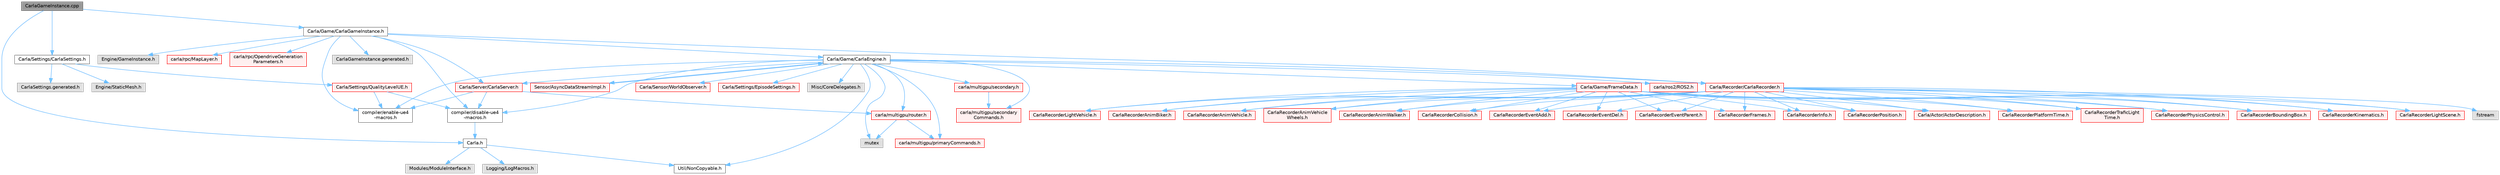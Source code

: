 digraph "CarlaGameInstance.cpp"
{
 // INTERACTIVE_SVG=YES
 // LATEX_PDF_SIZE
  bgcolor="transparent";
  edge [fontname=Helvetica,fontsize=10,labelfontname=Helvetica,labelfontsize=10];
  node [fontname=Helvetica,fontsize=10,shape=box,height=0.2,width=0.4];
  Node1 [id="Node000001",label="CarlaGameInstance.cpp",height=0.2,width=0.4,color="gray40", fillcolor="grey60", style="filled", fontcolor="black",tooltip=" "];
  Node1 -> Node2 [id="edge1_Node000001_Node000002",color="steelblue1",style="solid",tooltip=" "];
  Node2 [id="Node000002",label="Carla.h",height=0.2,width=0.4,color="grey40", fillcolor="white", style="filled",URL="$d7/d7d/Carla_8h.html",tooltip=" "];
  Node2 -> Node3 [id="edge2_Node000002_Node000003",color="steelblue1",style="solid",tooltip=" "];
  Node3 [id="Node000003",label="Util/NonCopyable.h",height=0.2,width=0.4,color="grey40", fillcolor="white", style="filled",URL="$d4/d57/Unreal_2CarlaUE4_2Plugins_2Carla_2Source_2Carla_2Util_2NonCopyable_8h.html",tooltip=" "];
  Node2 -> Node4 [id="edge3_Node000002_Node000004",color="steelblue1",style="solid",tooltip=" "];
  Node4 [id="Node000004",label="Logging/LogMacros.h",height=0.2,width=0.4,color="grey60", fillcolor="#E0E0E0", style="filled",tooltip=" "];
  Node2 -> Node5 [id="edge4_Node000002_Node000005",color="steelblue1",style="solid",tooltip=" "];
  Node5 [id="Node000005",label="Modules/ModuleInterface.h",height=0.2,width=0.4,color="grey60", fillcolor="#E0E0E0", style="filled",tooltip=" "];
  Node1 -> Node6 [id="edge5_Node000001_Node000006",color="steelblue1",style="solid",tooltip=" "];
  Node6 [id="Node000006",label="Carla/Game/CarlaGameInstance.h",height=0.2,width=0.4,color="grey40", fillcolor="white", style="filled",URL="$d2/dba/CarlaGameInstance_8h.html",tooltip=" "];
  Node6 -> Node7 [id="edge6_Node000006_Node000007",color="steelblue1",style="solid",tooltip=" "];
  Node7 [id="Node000007",label="Engine/GameInstance.h",height=0.2,width=0.4,color="grey60", fillcolor="#E0E0E0", style="filled",tooltip=" "];
  Node6 -> Node8 [id="edge7_Node000006_Node000008",color="steelblue1",style="solid",tooltip=" "];
  Node8 [id="Node000008",label="Carla/Game/CarlaEngine.h",height=0.2,width=0.4,color="grey40", fillcolor="white", style="filled",URL="$d0/d11/CarlaEngine_8h.html",tooltip=" "];
  Node8 -> Node9 [id="edge8_Node000008_Node000009",color="steelblue1",style="solid",tooltip=" "];
  Node9 [id="Node000009",label="Carla/Recorder/CarlaRecorder.h",height=0.2,width=0.4,color="red", fillcolor="#FFF0F0", style="filled",URL="$d9/d6a/CarlaRecorder_8h.html",tooltip=" "];
  Node9 -> Node10 [id="edge9_Node000009_Node000010",color="steelblue1",style="solid",tooltip=" "];
  Node10 [id="Node000010",label="fstream",height=0.2,width=0.4,color="grey60", fillcolor="#E0E0E0", style="filled",tooltip=" "];
  Node9 -> Node11 [id="edge10_Node000009_Node000011",color="steelblue1",style="solid",tooltip=" "];
  Node11 [id="Node000011",label="Carla/Actor/ActorDescription.h",height=0.2,width=0.4,color="red", fillcolor="#FFF0F0", style="filled",URL="$d4/de6/Unreal_2CarlaUE4_2Plugins_2Carla_2Source_2Carla_2Actor_2ActorDescription_8h.html",tooltip=" "];
  Node9 -> Node19 [id="edge11_Node000009_Node000019",color="steelblue1",style="solid",tooltip=" "];
  Node19 [id="Node000019",label="CarlaRecorderTraficLight\lTime.h",height=0.2,width=0.4,color="red", fillcolor="#FFF0F0", style="filled",URL="$d0/de7/CarlaRecorderTraficLightTime_8h.html",tooltip=" "];
  Node9 -> Node22 [id="edge12_Node000009_Node000022",color="steelblue1",style="solid",tooltip=" "];
  Node22 [id="Node000022",label="CarlaRecorderPhysicsControl.h",height=0.2,width=0.4,color="red", fillcolor="#FFF0F0", style="filled",URL="$d3/d34/CarlaRecorderPhysicsControl_8h.html",tooltip=" "];
  Node9 -> Node27 [id="edge13_Node000009_Node000027",color="steelblue1",style="solid",tooltip=" "];
  Node27 [id="Node000027",label="CarlaRecorderPlatformTime.h",height=0.2,width=0.4,color="red", fillcolor="#FFF0F0", style="filled",URL="$d0/de8/CarlaRecorderPlatformTime_8h.html",tooltip=" "];
  Node9 -> Node29 [id="edge14_Node000009_Node000029",color="steelblue1",style="solid",tooltip=" "];
  Node29 [id="Node000029",label="CarlaRecorderBoundingBox.h",height=0.2,width=0.4,color="red", fillcolor="#FFF0F0", style="filled",URL="$d1/deb/CarlaRecorderBoundingBox_8h.html",tooltip=" "];
  Node9 -> Node30 [id="edge15_Node000009_Node000030",color="steelblue1",style="solid",tooltip=" "];
  Node30 [id="Node000030",label="CarlaRecorderKinematics.h",height=0.2,width=0.4,color="red", fillcolor="#FFF0F0", style="filled",URL="$d1/de3/CarlaRecorderKinematics_8h.html",tooltip=" "];
  Node9 -> Node31 [id="edge16_Node000009_Node000031",color="steelblue1",style="solid",tooltip=" "];
  Node31 [id="Node000031",label="CarlaRecorderLightScene.h",height=0.2,width=0.4,color="red", fillcolor="#FFF0F0", style="filled",URL="$d9/dc8/CarlaRecorderLightScene_8h.html",tooltip=" "];
  Node9 -> Node33 [id="edge17_Node000009_Node000033",color="steelblue1",style="solid",tooltip=" "];
  Node33 [id="Node000033",label="CarlaRecorderLightVehicle.h",height=0.2,width=0.4,color="red", fillcolor="#FFF0F0", style="filled",URL="$de/da8/CarlaRecorderLightVehicle_8h.html",tooltip=" "];
  Node9 -> Node34 [id="edge18_Node000009_Node000034",color="steelblue1",style="solid",tooltip=" "];
  Node34 [id="Node000034",label="CarlaRecorderAnimVehicle.h",height=0.2,width=0.4,color="red", fillcolor="#FFF0F0", style="filled",URL="$d6/d44/CarlaRecorderAnimVehicle_8h.html",tooltip=" "];
  Node9 -> Node35 [id="edge19_Node000009_Node000035",color="steelblue1",style="solid",tooltip=" "];
  Node35 [id="Node000035",label="CarlaRecorderAnimVehicle\lWheels.h",height=0.2,width=0.4,color="red", fillcolor="#FFF0F0", style="filled",URL="$d0/d5c/CarlaRecorderAnimVehicleWheels_8h.html",tooltip=" "];
  Node9 -> Node72 [id="edge20_Node000009_Node000072",color="steelblue1",style="solid",tooltip=" "];
  Node72 [id="Node000072",label="CarlaRecorderAnimWalker.h",height=0.2,width=0.4,color="red", fillcolor="#FFF0F0", style="filled",URL="$d3/d60/CarlaRecorderAnimWalker_8h.html",tooltip=" "];
  Node9 -> Node73 [id="edge21_Node000009_Node000073",color="steelblue1",style="solid",tooltip=" "];
  Node73 [id="Node000073",label="CarlaRecorderAnimBiker.h",height=0.2,width=0.4,color="red", fillcolor="#FFF0F0", style="filled",URL="$d6/dda/CarlaRecorderAnimBiker_8h.html",tooltip=" "];
  Node9 -> Node74 [id="edge22_Node000009_Node000074",color="steelblue1",style="solid",tooltip=" "];
  Node74 [id="Node000074",label="CarlaRecorderCollision.h",height=0.2,width=0.4,color="red", fillcolor="#FFF0F0", style="filled",URL="$df/d06/CarlaRecorderCollision_8h.html",tooltip=" "];
  Node9 -> Node76 [id="edge23_Node000009_Node000076",color="steelblue1",style="solid",tooltip=" "];
  Node76 [id="Node000076",label="CarlaRecorderEventAdd.h",height=0.2,width=0.4,color="red", fillcolor="#FFF0F0", style="filled",URL="$d0/d0e/CarlaRecorderEventAdd_8h.html",tooltip=" "];
  Node9 -> Node77 [id="edge24_Node000009_Node000077",color="steelblue1",style="solid",tooltip=" "];
  Node77 [id="Node000077",label="CarlaRecorderEventDel.h",height=0.2,width=0.4,color="red", fillcolor="#FFF0F0", style="filled",URL="$d7/d4c/CarlaRecorderEventDel_8h.html",tooltip=" "];
  Node9 -> Node78 [id="edge25_Node000009_Node000078",color="steelblue1",style="solid",tooltip=" "];
  Node78 [id="Node000078",label="CarlaRecorderEventParent.h",height=0.2,width=0.4,color="red", fillcolor="#FFF0F0", style="filled",URL="$d0/dc2/CarlaRecorderEventParent_8h.html",tooltip=" "];
  Node9 -> Node79 [id="edge26_Node000009_Node000079",color="steelblue1",style="solid",tooltip=" "];
  Node79 [id="Node000079",label="CarlaRecorderFrames.h",height=0.2,width=0.4,color="red", fillcolor="#FFF0F0", style="filled",URL="$dc/dfc/CarlaRecorderFrames_8h.html",tooltip=" "];
  Node9 -> Node80 [id="edge27_Node000009_Node000080",color="steelblue1",style="solid",tooltip=" "];
  Node80 [id="Node000080",label="CarlaRecorderInfo.h",height=0.2,width=0.4,color="red", fillcolor="#FFF0F0", style="filled",URL="$df/de9/CarlaRecorderInfo_8h.html",tooltip=" "];
  Node9 -> Node83 [id="edge28_Node000009_Node000083",color="steelblue1",style="solid",tooltip=" "];
  Node83 [id="Node000083",label="CarlaRecorderPosition.h",height=0.2,width=0.4,color="red", fillcolor="#FFF0F0", style="filled",URL="$dc/d20/CarlaRecorderPosition_8h.html",tooltip=" "];
  Node8 -> Node94 [id="edge29_Node000008_Node000094",color="steelblue1",style="solid",tooltip=" "];
  Node94 [id="Node000094",label="Carla/Sensor/WorldObserver.h",height=0.2,width=0.4,color="red", fillcolor="#FFF0F0", style="filled",URL="$d8/deb/WorldObserver_8h.html",tooltip=" "];
  Node8 -> Node210 [id="edge30_Node000008_Node000210",color="steelblue1",style="solid",tooltip=" "];
  Node210 [id="Node000210",label="Carla/Server/CarlaServer.h",height=0.2,width=0.4,color="red", fillcolor="#FFF0F0", style="filled",URL="$d0/d35/CarlaServer_8h.html",tooltip=" "];
  Node210 -> Node13 [id="edge31_Node000210_Node000013",color="steelblue1",style="solid",tooltip=" "];
  Node13 [id="Node000013",label="compiler/disable-ue4\l-macros.h",height=0.2,width=0.4,color="grey40", fillcolor="white", style="filled",URL="$d2/d02/disable-ue4-macros_8h.html",tooltip=" "];
  Node13 -> Node2 [id="edge32_Node000013_Node000002",color="steelblue1",style="solid",tooltip=" "];
  Node210 -> Node232 [id="edge33_Node000210_Node000232",color="steelblue1",style="solid",tooltip=" "];
  Node232 [id="Node000232",label="carla/multigpu/router.h",height=0.2,width=0.4,color="red", fillcolor="#FFF0F0", style="filled",URL="$da/db7/router_8h.html",tooltip=" "];
  Node232 -> Node241 [id="edge34_Node000232_Node000241",color="steelblue1",style="solid",tooltip=" "];
  Node241 [id="Node000241",label="carla/multigpu/primaryCommands.h",height=0.2,width=0.4,color="red", fillcolor="#FFF0F0", style="filled",URL="$dd/dbf/primaryCommands_8h.html",tooltip=" "];
  Node232 -> Node206 [id="edge35_Node000232_Node000206",color="steelblue1",style="solid",tooltip=" "];
  Node206 [id="Node000206",label="mutex",height=0.2,width=0.4,color="grey60", fillcolor="#E0E0E0", style="filled",tooltip=" "];
  Node210 -> Node16 [id="edge36_Node000210_Node000016",color="steelblue1",style="solid",tooltip=" "];
  Node16 [id="Node000016",label="compiler/enable-ue4\l-macros.h",height=0.2,width=0.4,color="grey40", fillcolor="white", style="filled",URL="$d9/da2/enable-ue4-macros_8h.html",tooltip=" "];
  Node8 -> Node247 [id="edge37_Node000008_Node000247",color="steelblue1",style="solid",tooltip=" "];
  Node247 [id="Node000247",label="Carla/Settings/EpisodeSettings.h",height=0.2,width=0.4,color="red", fillcolor="#FFF0F0", style="filled",URL="$d8/d64/Unreal_2CarlaUE4_2Plugins_2Carla_2Source_2Carla_2Settings_2EpisodeSettings_8h.html",tooltip=" "];
  Node8 -> Node3 [id="edge38_Node000008_Node000003",color="steelblue1",style="solid",tooltip=" "];
  Node8 -> Node249 [id="edge39_Node000008_Node000249",color="steelblue1",style="solid",tooltip=" "];
  Node249 [id="Node000249",label="Carla/Game/FrameData.h",height=0.2,width=0.4,color="red", fillcolor="#FFF0F0", style="filled",URL="$d2/df1/FrameData_8h.html",tooltip=" "];
  Node249 -> Node19 [id="edge40_Node000249_Node000019",color="steelblue1",style="solid",tooltip=" "];
  Node249 -> Node22 [id="edge41_Node000249_Node000022",color="steelblue1",style="solid",tooltip=" "];
  Node249 -> Node27 [id="edge42_Node000249_Node000027",color="steelblue1",style="solid",tooltip=" "];
  Node249 -> Node29 [id="edge43_Node000249_Node000029",color="steelblue1",style="solid",tooltip=" "];
  Node249 -> Node30 [id="edge44_Node000249_Node000030",color="steelblue1",style="solid",tooltip=" "];
  Node249 -> Node31 [id="edge45_Node000249_Node000031",color="steelblue1",style="solid",tooltip=" "];
  Node249 -> Node33 [id="edge46_Node000249_Node000033",color="steelblue1",style="solid",tooltip=" "];
  Node249 -> Node34 [id="edge47_Node000249_Node000034",color="steelblue1",style="solid",tooltip=" "];
  Node249 -> Node35 [id="edge48_Node000249_Node000035",color="steelblue1",style="solid",tooltip=" "];
  Node249 -> Node72 [id="edge49_Node000249_Node000072",color="steelblue1",style="solid",tooltip=" "];
  Node249 -> Node73 [id="edge50_Node000249_Node000073",color="steelblue1",style="solid",tooltip=" "];
  Node249 -> Node74 [id="edge51_Node000249_Node000074",color="steelblue1",style="solid",tooltip=" "];
  Node249 -> Node76 [id="edge52_Node000249_Node000076",color="steelblue1",style="solid",tooltip=" "];
  Node249 -> Node77 [id="edge53_Node000249_Node000077",color="steelblue1",style="solid",tooltip=" "];
  Node249 -> Node78 [id="edge54_Node000249_Node000078",color="steelblue1",style="solid",tooltip=" "];
  Node249 -> Node79 [id="edge55_Node000249_Node000079",color="steelblue1",style="solid",tooltip=" "];
  Node249 -> Node80 [id="edge56_Node000249_Node000080",color="steelblue1",style="solid",tooltip=" "];
  Node249 -> Node83 [id="edge57_Node000249_Node000083",color="steelblue1",style="solid",tooltip=" "];
  Node249 -> Node11 [id="edge58_Node000249_Node000011",color="steelblue1",style="solid",tooltip=" "];
  Node8 -> Node311 [id="edge59_Node000008_Node000311",color="steelblue1",style="solid",tooltip=" "];
  Node311 [id="Node000311",label="Misc/CoreDelegates.h",height=0.2,width=0.4,color="grey60", fillcolor="#E0E0E0", style="filled",tooltip=" "];
  Node8 -> Node13 [id="edge60_Node000008_Node000013",color="steelblue1",style="solid",tooltip=" "];
  Node8 -> Node232 [id="edge61_Node000008_Node000232",color="steelblue1",style="solid",tooltip=" "];
  Node8 -> Node241 [id="edge62_Node000008_Node000241",color="steelblue1",style="solid",tooltip=" "];
  Node8 -> Node312 [id="edge63_Node000008_Node000312",color="steelblue1",style="solid",tooltip=" "];
  Node312 [id="Node000312",label="carla/multigpu/secondary.h",height=0.2,width=0.4,color="red", fillcolor="#FFF0F0", style="filled",URL="$de/df9/secondary_8h.html",tooltip=" "];
  Node312 -> Node313 [id="edge64_Node000312_Node000313",color="steelblue1",style="solid",tooltip=" "];
  Node313 [id="Node000313",label="carla/multigpu/secondary\lCommands.h",height=0.2,width=0.4,color="red", fillcolor="#FFF0F0", style="filled",URL="$d6/d9a/secondaryCommands_8h.html",tooltip=" "];
  Node8 -> Node313 [id="edge65_Node000008_Node000313",color="steelblue1",style="solid",tooltip=" "];
  Node8 -> Node131 [id="edge66_Node000008_Node000131",color="steelblue1",style="solid",tooltip=" "];
  Node131 [id="Node000131",label="carla/ros2/ROS2.h",height=0.2,width=0.4,color="red", fillcolor="#FFF0F0", style="filled",URL="$da/db8/ROS2_8h.html",tooltip=" "];
  Node8 -> Node16 [id="edge67_Node000008_Node000016",color="steelblue1",style="solid",tooltip=" "];
  Node8 -> Node206 [id="edge68_Node000008_Node000206",color="steelblue1",style="solid",tooltip=" "];
  Node8 -> Node314 [id="edge69_Node000008_Node000314",color="steelblue1",style="solid",tooltip=" "];
  Node314 [id="Node000314",label="Sensor/AsyncDataStreamImpl.h",height=0.2,width=0.4,color="red", fillcolor="#FFF0F0", style="filled",URL="$d0/d17/AsyncDataStreamImpl_8h.html",tooltip=" "];
  Node314 -> Node8 [id="edge70_Node000314_Node000008",color="steelblue1",style="solid",tooltip=" "];
  Node6 -> Node9 [id="edge71_Node000006_Node000009",color="steelblue1",style="solid",tooltip=" "];
  Node6 -> Node210 [id="edge72_Node000006_Node000210",color="steelblue1",style="solid",tooltip=" "];
  Node6 -> Node13 [id="edge73_Node000006_Node000013",color="steelblue1",style="solid",tooltip=" "];
  Node6 -> Node315 [id="edge74_Node000006_Node000315",color="steelblue1",style="solid",tooltip=" "];
  Node315 [id="Node000315",label="carla/rpc/MapLayer.h",height=0.2,width=0.4,color="red", fillcolor="#FFF0F0", style="filled",URL="$d0/dc2/MapLayer_8h.html",tooltip=" "];
  Node6 -> Node301 [id="edge75_Node000006_Node000301",color="steelblue1",style="solid",tooltip=" "];
  Node301 [id="Node000301",label="carla/rpc/OpendriveGeneration\lParameters.h",height=0.2,width=0.4,color="red", fillcolor="#FFF0F0", style="filled",URL="$d9/d3b/OpendriveGenerationParameters_8h.html",tooltip=" "];
  Node6 -> Node16 [id="edge76_Node000006_Node000016",color="steelblue1",style="solid",tooltip=" "];
  Node6 -> Node316 [id="edge77_Node000006_Node000316",color="steelblue1",style="solid",tooltip=" "];
  Node316 [id="Node000316",label="CarlaGameInstance.generated.h",height=0.2,width=0.4,color="grey60", fillcolor="#E0E0E0", style="filled",tooltip=" "];
  Node1 -> Node317 [id="edge78_Node000001_Node000317",color="steelblue1",style="solid",tooltip=" "];
  Node317 [id="Node000317",label="Carla/Settings/CarlaSettings.h",height=0.2,width=0.4,color="grey40", fillcolor="white", style="filled",URL="$d3/d4e/CarlaSettings_8h.html",tooltip=" "];
  Node317 -> Node318 [id="edge79_Node000317_Node000318",color="steelblue1",style="solid",tooltip=" "];
  Node318 [id="Node000318",label="Engine/StaticMesh.h",height=0.2,width=0.4,color="grey60", fillcolor="#E0E0E0", style="filled",tooltip=" "];
  Node317 -> Node319 [id="edge80_Node000317_Node000319",color="steelblue1",style="solid",tooltip=" "];
  Node319 [id="Node000319",label="Carla/Settings/QualityLevelUE.h",height=0.2,width=0.4,color="red", fillcolor="#FFF0F0", style="filled",URL="$dd/d49/QualityLevelUE_8h.html",tooltip=" "];
  Node319 -> Node13 [id="edge81_Node000319_Node000013",color="steelblue1",style="solid",tooltip=" "];
  Node319 -> Node16 [id="edge82_Node000319_Node000016",color="steelblue1",style="solid",tooltip=" "];
  Node317 -> Node322 [id="edge83_Node000317_Node000322",color="steelblue1",style="solid",tooltip=" "];
  Node322 [id="Node000322",label="CarlaSettings.generated.h",height=0.2,width=0.4,color="grey60", fillcolor="#E0E0E0", style="filled",tooltip=" "];
}
